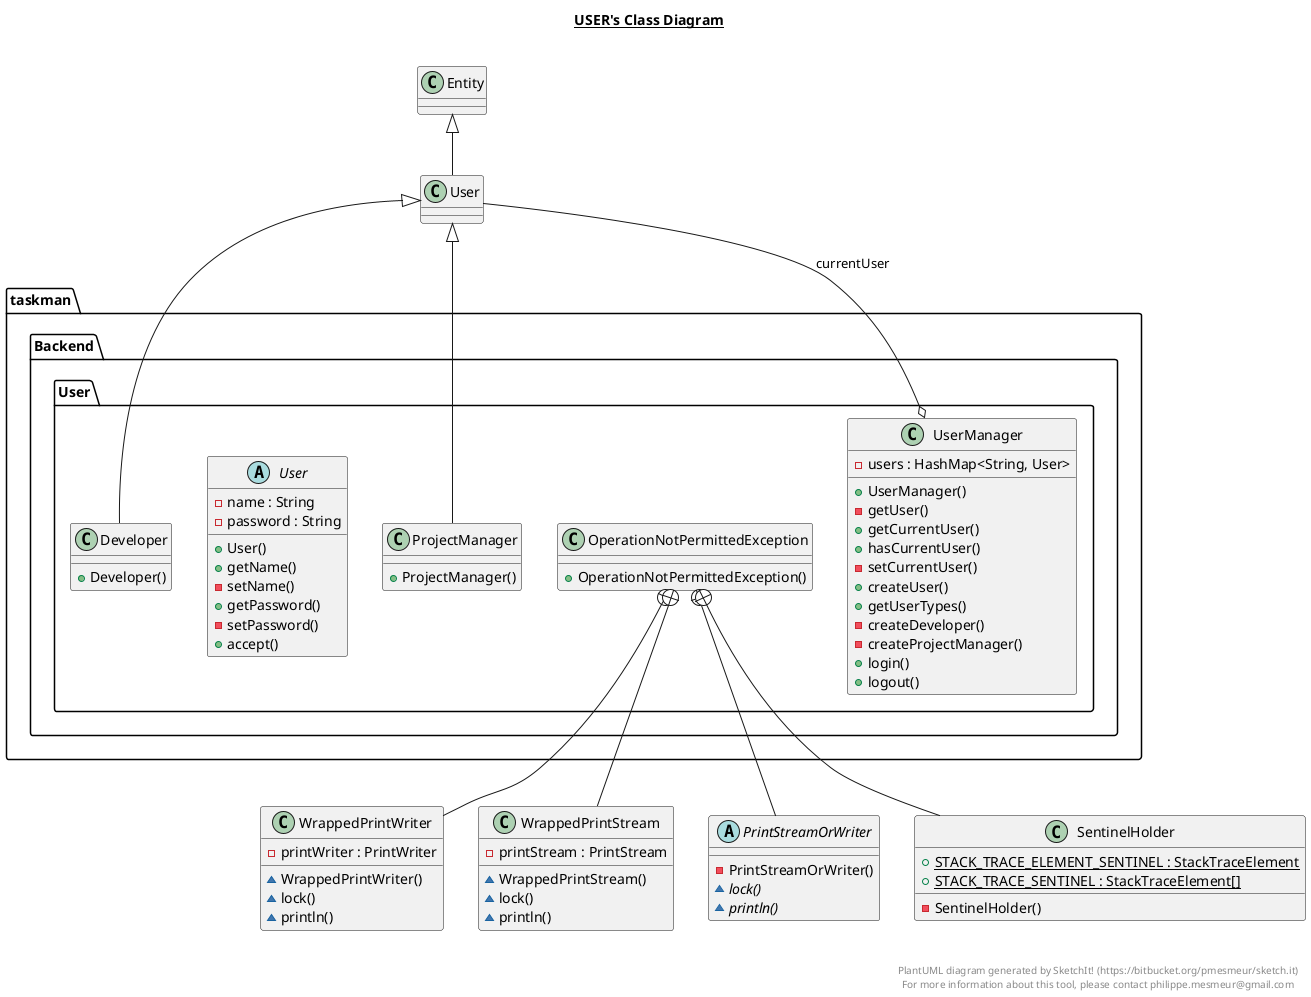 @startuml

title __USER's Class Diagram__\n

  package taskman {
    package taskman.Backend {
      package taskman.Backend.User {
        class Developer {
            + Developer()
        }
      }
    }
  }
  

  package taskman {
    package taskman.Backend {
      package taskman.Backend.User {
        class OperationNotPermittedException {
            + OperationNotPermittedException()
        }
      }
    }
  }
  

  class WrappedPrintWriter {
      - printWriter : PrintWriter
      ~ WrappedPrintWriter()
      ~ lock()
      ~ println()
  }
  

  class WrappedPrintStream {
      - printStream : PrintStream
      ~ WrappedPrintStream()
      ~ lock()
      ~ println()
  }
  

  abstract class PrintStreamOrWriter {
      - PrintStreamOrWriter()
      {abstract} ~ lock()
      {abstract} ~ println()
  }
  

  class SentinelHolder {
      {static} + STACK_TRACE_ELEMENT_SENTINEL : StackTraceElement
      {static} + STACK_TRACE_SENTINEL : StackTraceElement[]
      - SentinelHolder()
  }
  

  package taskman {
    package taskman.Backend {
      package taskman.Backend.User {
        class ProjectManager {
            + ProjectManager()
        }
      }
    }
  }
  

  package taskman {
    package taskman.Backend {
      package taskman.Backend.User {
        abstract class User {
            - name : String
            - password : String
            + User()
            + getName()
            - setName()
            + getPassword()
            - setPassword()
            + accept()
        }
      }
    }
  }
  

  package taskman {
    package taskman.Backend {
      package taskman.Backend.User {
        class UserManager {
            - users : HashMap<String, User>
            + UserManager()
            - getUser()
            + getCurrentUser()
            + hasCurrentUser()
            - setCurrentUser()
            + createUser()
            + getUserTypes()
            - createDeveloper()
            - createProjectManager()
            + login()
            + logout()
        }
      }
    }
  }
  

  Developer -up-|> User
  OperationNotPermittedException +-down- WrappedPrintWriter
  OperationNotPermittedException +-down- WrappedPrintStream
  OperationNotPermittedException +-down- PrintStreamOrWriter
  OperationNotPermittedException +-down- SentinelHolder
  ProjectManager -up-|> User
  User -up-|> Entity
  UserManager o-- User : currentUser


right footer


PlantUML diagram generated by SketchIt! (https://bitbucket.org/pmesmeur/sketch.it)
For more information about this tool, please contact philippe.mesmeur@gmail.com
endfooter

@enduml
